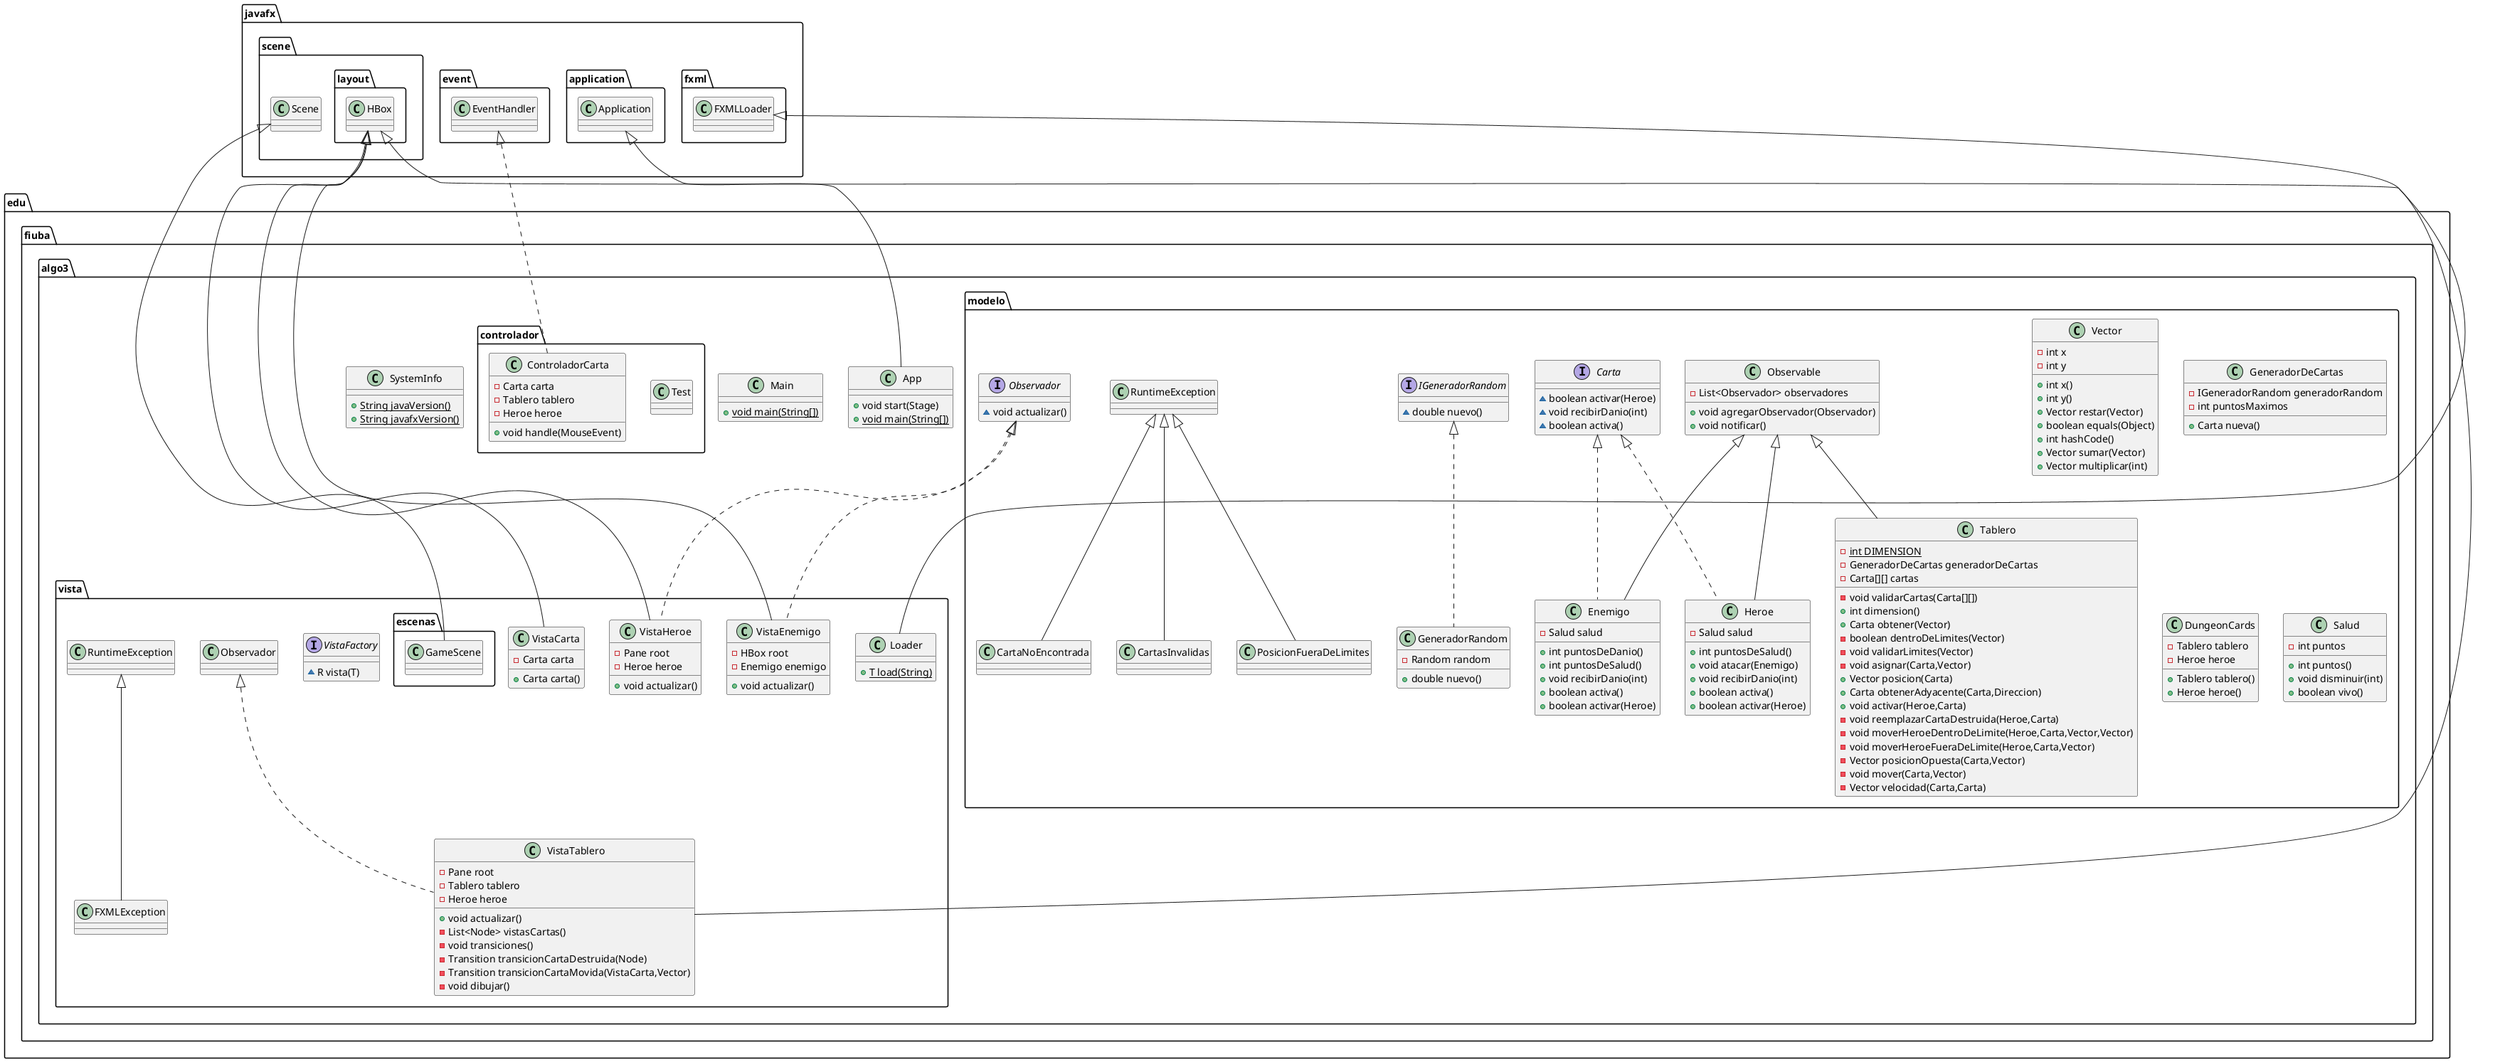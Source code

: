 @startuml
class edu.fiuba.algo3.Main {
+ {static} void main(String[])
}
class edu.fiuba.algo3.vista.VistaCarta {
- Carta carta
+ Carta carta()
}
class edu.fiuba.algo3.modelo.Observable {
- List<Observador> observadores
+ void agregarObservador(Observador)
+ void notificar()
}
class edu.fiuba.algo3.vista.escenas.GameScene {
}
class edu.fiuba.algo3.vista.VistaTablero {
- Pane root
- Tablero tablero
- Heroe heroe
+ void actualizar()
- List<Node> vistasCartas()
- void transiciones()
- Transition transicionCartaDestruida(Node)
- Transition transicionCartaMovida(VistaCarta,Vector)
- void dibujar()
}
class edu.fiuba.algo3.modelo.Vector {
- int x
- int y
+ int x()
+ int y()
+ Vector restar(Vector)
+ boolean equals(Object)
+ int hashCode()
+ Vector sumar(Vector)
+ Vector multiplicar(int)
}
class edu.fiuba.algo3.modelo.CartaNoEncontrada {
}
class edu.fiuba.algo3.App {
+ void start(Stage)
+ {static} void main(String[])
}
interface edu.fiuba.algo3.modelo.Carta {
~ boolean activar(Heroe)
~ void recibirDanio(int)
~ boolean activa()
}
class edu.fiuba.algo3.controlador.Test {
}
class edu.fiuba.algo3.vista.VistaHeroe {
- Pane root
- Heroe heroe
+ void actualizar()
}
class edu.fiuba.algo3.modelo.CartasInvalidas {
}
class edu.fiuba.algo3.modelo.Tablero {
- {static} int DIMENSION
- GeneradorDeCartas generadorDeCartas
- Carta[][] cartas
- void validarCartas(Carta[][])
+ int dimension()
+ Carta obtener(Vector)
- boolean dentroDeLimites(Vector)
- void validarLimites(Vector)
- void asignar(Carta,Vector)
+ Vector posicion(Carta)
+ Carta obtenerAdyacente(Carta,Direccion)
+ void activar(Heroe,Carta)
- void reemplazarCartaDestruida(Heroe,Carta)
- void moverHeroeDentroDeLimite(Heroe,Carta,Vector,Vector)
- void moverHeroeFueraDeLimite(Heroe,Carta,Vector)
- Vector posicionOpuesta(Carta,Vector)
- void mover(Carta,Vector)
- Vector velocidad(Carta,Carta)
}
interface edu.fiuba.algo3.modelo.IGeneradorRandom {
~ double nuevo()
}
class edu.fiuba.algo3.vista.Loader {
+ {static} T load(String)
}
class edu.fiuba.algo3.vista.VistaEnemigo {
- HBox root
- Enemigo enemigo
+ void actualizar()
}
interface edu.fiuba.algo3.vista.VistaFactory {
~ R vista(T)
}
class edu.fiuba.algo3.modelo.GeneradorDeCartas {
- IGeneradorRandom generadorRandom
- int puntosMaximos
+ Carta nueva()
}
class edu.fiuba.algo3.vista.FXMLException {
}
class edu.fiuba.algo3.modelo.GeneradorRandom {
- Random random
+ double nuevo()
}
class edu.fiuba.algo3.modelo.PosicionFueraDeLimites {
}
class edu.fiuba.algo3.modelo.DungeonCards {
- Tablero tablero
- Heroe heroe
+ Tablero tablero()
+ Heroe heroe()
}
interface edu.fiuba.algo3.modelo.Observador {
~ void actualizar()
}
class edu.fiuba.algo3.SystemInfo {
+ {static} String javaVersion()
+ {static} String javafxVersion()
}
class edu.fiuba.algo3.controlador.ControladorCarta {
- Carta carta
- Tablero tablero
- Heroe heroe
+ void handle(MouseEvent)
}
class edu.fiuba.algo3.modelo.Heroe {
- Salud salud
+ int puntosDeSalud()
+ void atacar(Enemigo)
+ void recibirDanio(int)
+ boolean activa()
+ boolean activar(Heroe)
}
class edu.fiuba.algo3.modelo.Enemigo {
- Salud salud
+ int puntosDeDanio()
+ int puntosDeSalud()
+ void recibirDanio(int)
+ boolean activa()
+ boolean activar(Heroe)
}
class edu.fiuba.algo3.modelo.Salud {
- int puntos
+ int puntos()
+ void disminuir(int)
+ boolean vivo()
}


javafx.scene.layout.HBox <|-- edu.fiuba.algo3.vista.VistaCarta
javafx.scene.Scene <|-- edu.fiuba.algo3.vista.escenas.GameScene
edu.fiuba.algo3.vista.Observador <|.. edu.fiuba.algo3.vista.VistaTablero
javafx.scene.layout.HBox <|-- edu.fiuba.algo3.vista.VistaTablero
edu.fiuba.algo3.modelo.RuntimeException <|-- edu.fiuba.algo3.modelo.CartaNoEncontrada
javafx.application.Application <|-- edu.fiuba.algo3.App
edu.fiuba.algo3.modelo.Observador <|.. edu.fiuba.algo3.vista.VistaHeroe
javafx.scene.layout.HBox <|-- edu.fiuba.algo3.vista.VistaHeroe
edu.fiuba.algo3.modelo.RuntimeException <|-- edu.fiuba.algo3.modelo.CartasInvalidas
edu.fiuba.algo3.modelo.Observable <|-- edu.fiuba.algo3.modelo.Tablero
javafx.fxml.FXMLLoader <|-- edu.fiuba.algo3.vista.Loader
edu.fiuba.algo3.modelo.Observador <|.. edu.fiuba.algo3.vista.VistaEnemigo
javafx.scene.layout.HBox <|-- edu.fiuba.algo3.vista.VistaEnemigo
edu.fiuba.algo3.vista.RuntimeException <|-- edu.fiuba.algo3.vista.FXMLException
edu.fiuba.algo3.modelo.IGeneradorRandom <|.. edu.fiuba.algo3.modelo.GeneradorRandom
edu.fiuba.algo3.modelo.RuntimeException <|-- edu.fiuba.algo3.modelo.PosicionFueraDeLimites
javafx.event.EventHandler <|.. edu.fiuba.algo3.controlador.ControladorCarta
edu.fiuba.algo3.modelo.Carta <|.. edu.fiuba.algo3.modelo.Heroe
edu.fiuba.algo3.modelo.Observable <|-- edu.fiuba.algo3.modelo.Heroe
edu.fiuba.algo3.modelo.Carta <|.. edu.fiuba.algo3.modelo.Enemigo
edu.fiuba.algo3.modelo.Observable <|-- edu.fiuba.algo3.modelo.Enemigo
@enduml